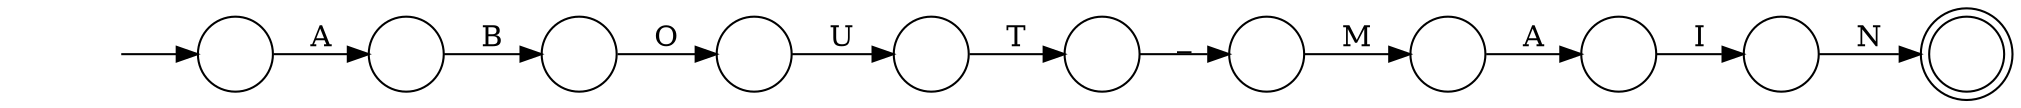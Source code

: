digraph Automaton {
  rankdir = LR;
  0 [shape=doublecircle,label=""];
  1 [shape=circle,label=""];
  1 -> 0 [label="N"]
  2 [shape=circle,label=""];
  2 -> 8 [label="_"]
  3 [shape=circle,label=""];
  initial [shape=plaintext,label=""];
  initial -> 3
  3 -> 10 [label="A"]
  4 [shape=circle,label=""];
  4 -> 7 [label="A"]
  5 [shape=circle,label=""];
  5 -> 2 [label="T"]
  6 [shape=circle,label=""];
  6 -> 5 [label="U"]
  7 [shape=circle,label=""];
  7 -> 1 [label="I"]
  8 [shape=circle,label=""];
  8 -> 4 [label="M"]
  9 [shape=circle,label=""];
  9 -> 6 [label="O"]
  10 [shape=circle,label=""];
  10 -> 9 [label="B"]
}
